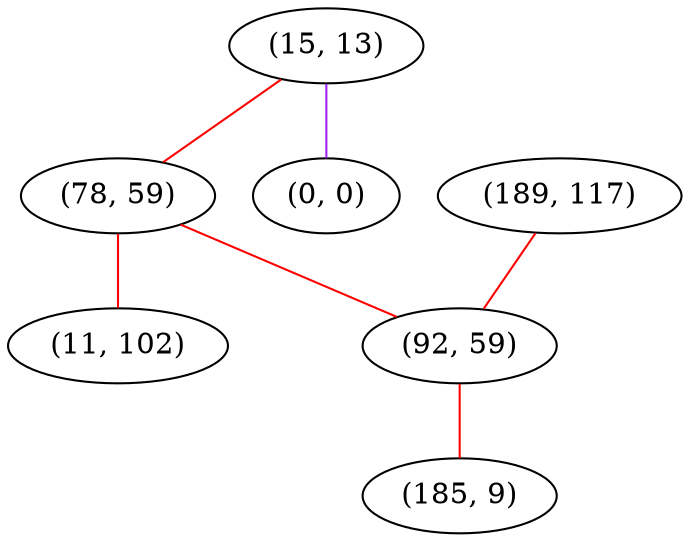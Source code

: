graph "" {
"(15, 13)";
"(189, 117)";
"(78, 59)";
"(0, 0)";
"(92, 59)";
"(185, 9)";
"(11, 102)";
"(15, 13)" -- "(78, 59)"  [color=red, key=0, weight=1];
"(15, 13)" -- "(0, 0)"  [color=purple, key=0, weight=4];
"(189, 117)" -- "(92, 59)"  [color=red, key=0, weight=1];
"(78, 59)" -- "(92, 59)"  [color=red, key=0, weight=1];
"(78, 59)" -- "(11, 102)"  [color=red, key=0, weight=1];
"(92, 59)" -- "(185, 9)"  [color=red, key=0, weight=1];
}
